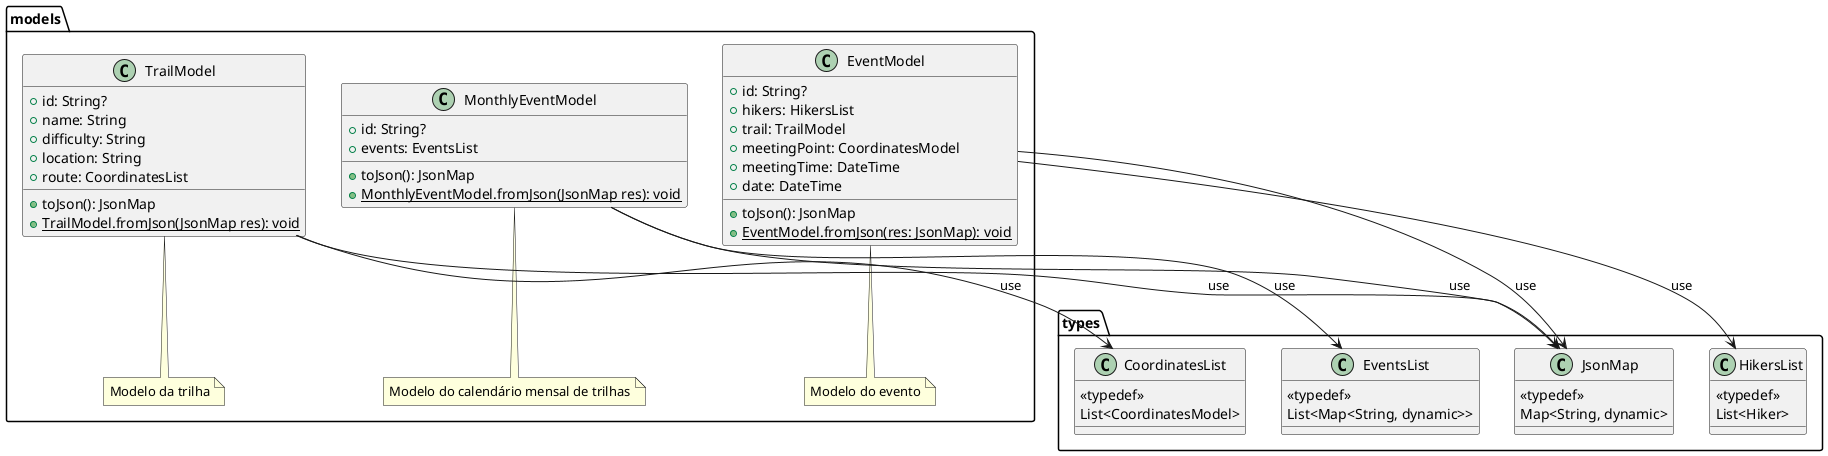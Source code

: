@startuml pe_na_pedra_class_diagram_2
package types {
  class JsonMap {
    <<typedef>>
    Map<String, dynamic>
  }

  class EventsList {
    <<typedef>>
    List<Map<String, dynamic>>
  }

  class CoordinatesList {
    <<typedef>>
    List<CoordinatesModel>
  }

  class HikersList {
    <<typedef>>
    List<Hiker>
  }
}

package models {
  note "Modelo da trilha" as N3
  note "Modelo do calendário mensal de trilhas" as N4
  note "Modelo do evento" as N5

  class TrailModel {
    + id: String?
    + name: String
    + difficulty: String
    + location: String
    + route: CoordinatesList
    + toJson(): JsonMap
    + {static} TrailModel.fromJson(JsonMap res): void
  }

  class MonthlyEventModel {
    + id: String?
    + events: EventsList
    + toJson(): JsonMap
    + {static} MonthlyEventModel.fromJson(JsonMap res): void
  }

  class EventModel {
    + id: String?
    + hikers: HikersList
    + trail: TrailModel
    + meetingPoint: CoordinatesModel
    + meetingTime: DateTime
    + date: DateTime
    + toJson(): JsonMap
    + {static} EventModel.fromJson(res: JsonMap): void
  }

  TrailModel .. N3
  MonthlyEventModel .. N4
  EventModel .. N5

  EventModel --> JsonMap : use
  MonthlyEventModel --> JsonMap : use
  TrailModel --> JsonMap : use

  MonthlyEventModel --> EventsList : use

  TrailModel --> CoordinatesList : use

  EventModel --> HikersList : use
}
@enduml
